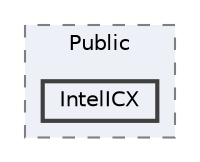 digraph "IntelICX"
{
 // INTERACTIVE_SVG=YES
 // LATEX_PDF_SIZE
  bgcolor="transparent";
  edge [fontname=Helvetica,fontsize=10,labelfontname=Helvetica,labelfontsize=10];
  node [fontname=Helvetica,fontsize=10,shape=box,height=0.2,width=0.4];
  compound=true
  subgraph clusterdir_ba49309ee78fabe0452662bc1a7ef37d {
    graph [ bgcolor="#edf0f7", pencolor="grey50", label="Public", fontname=Helvetica,fontsize=10 style="filled,dashed", URL="dir_ba49309ee78fabe0452662bc1a7ef37d.html",tooltip=""]
  dir_dc5bb4bbf2e789a9f825f83a01e16b33 [label="IntelICX", fillcolor="#edf0f7", color="grey25", style="filled,bold", URL="dir_dc5bb4bbf2e789a9f825f83a01e16b33.html",tooltip=""];
  }
}
